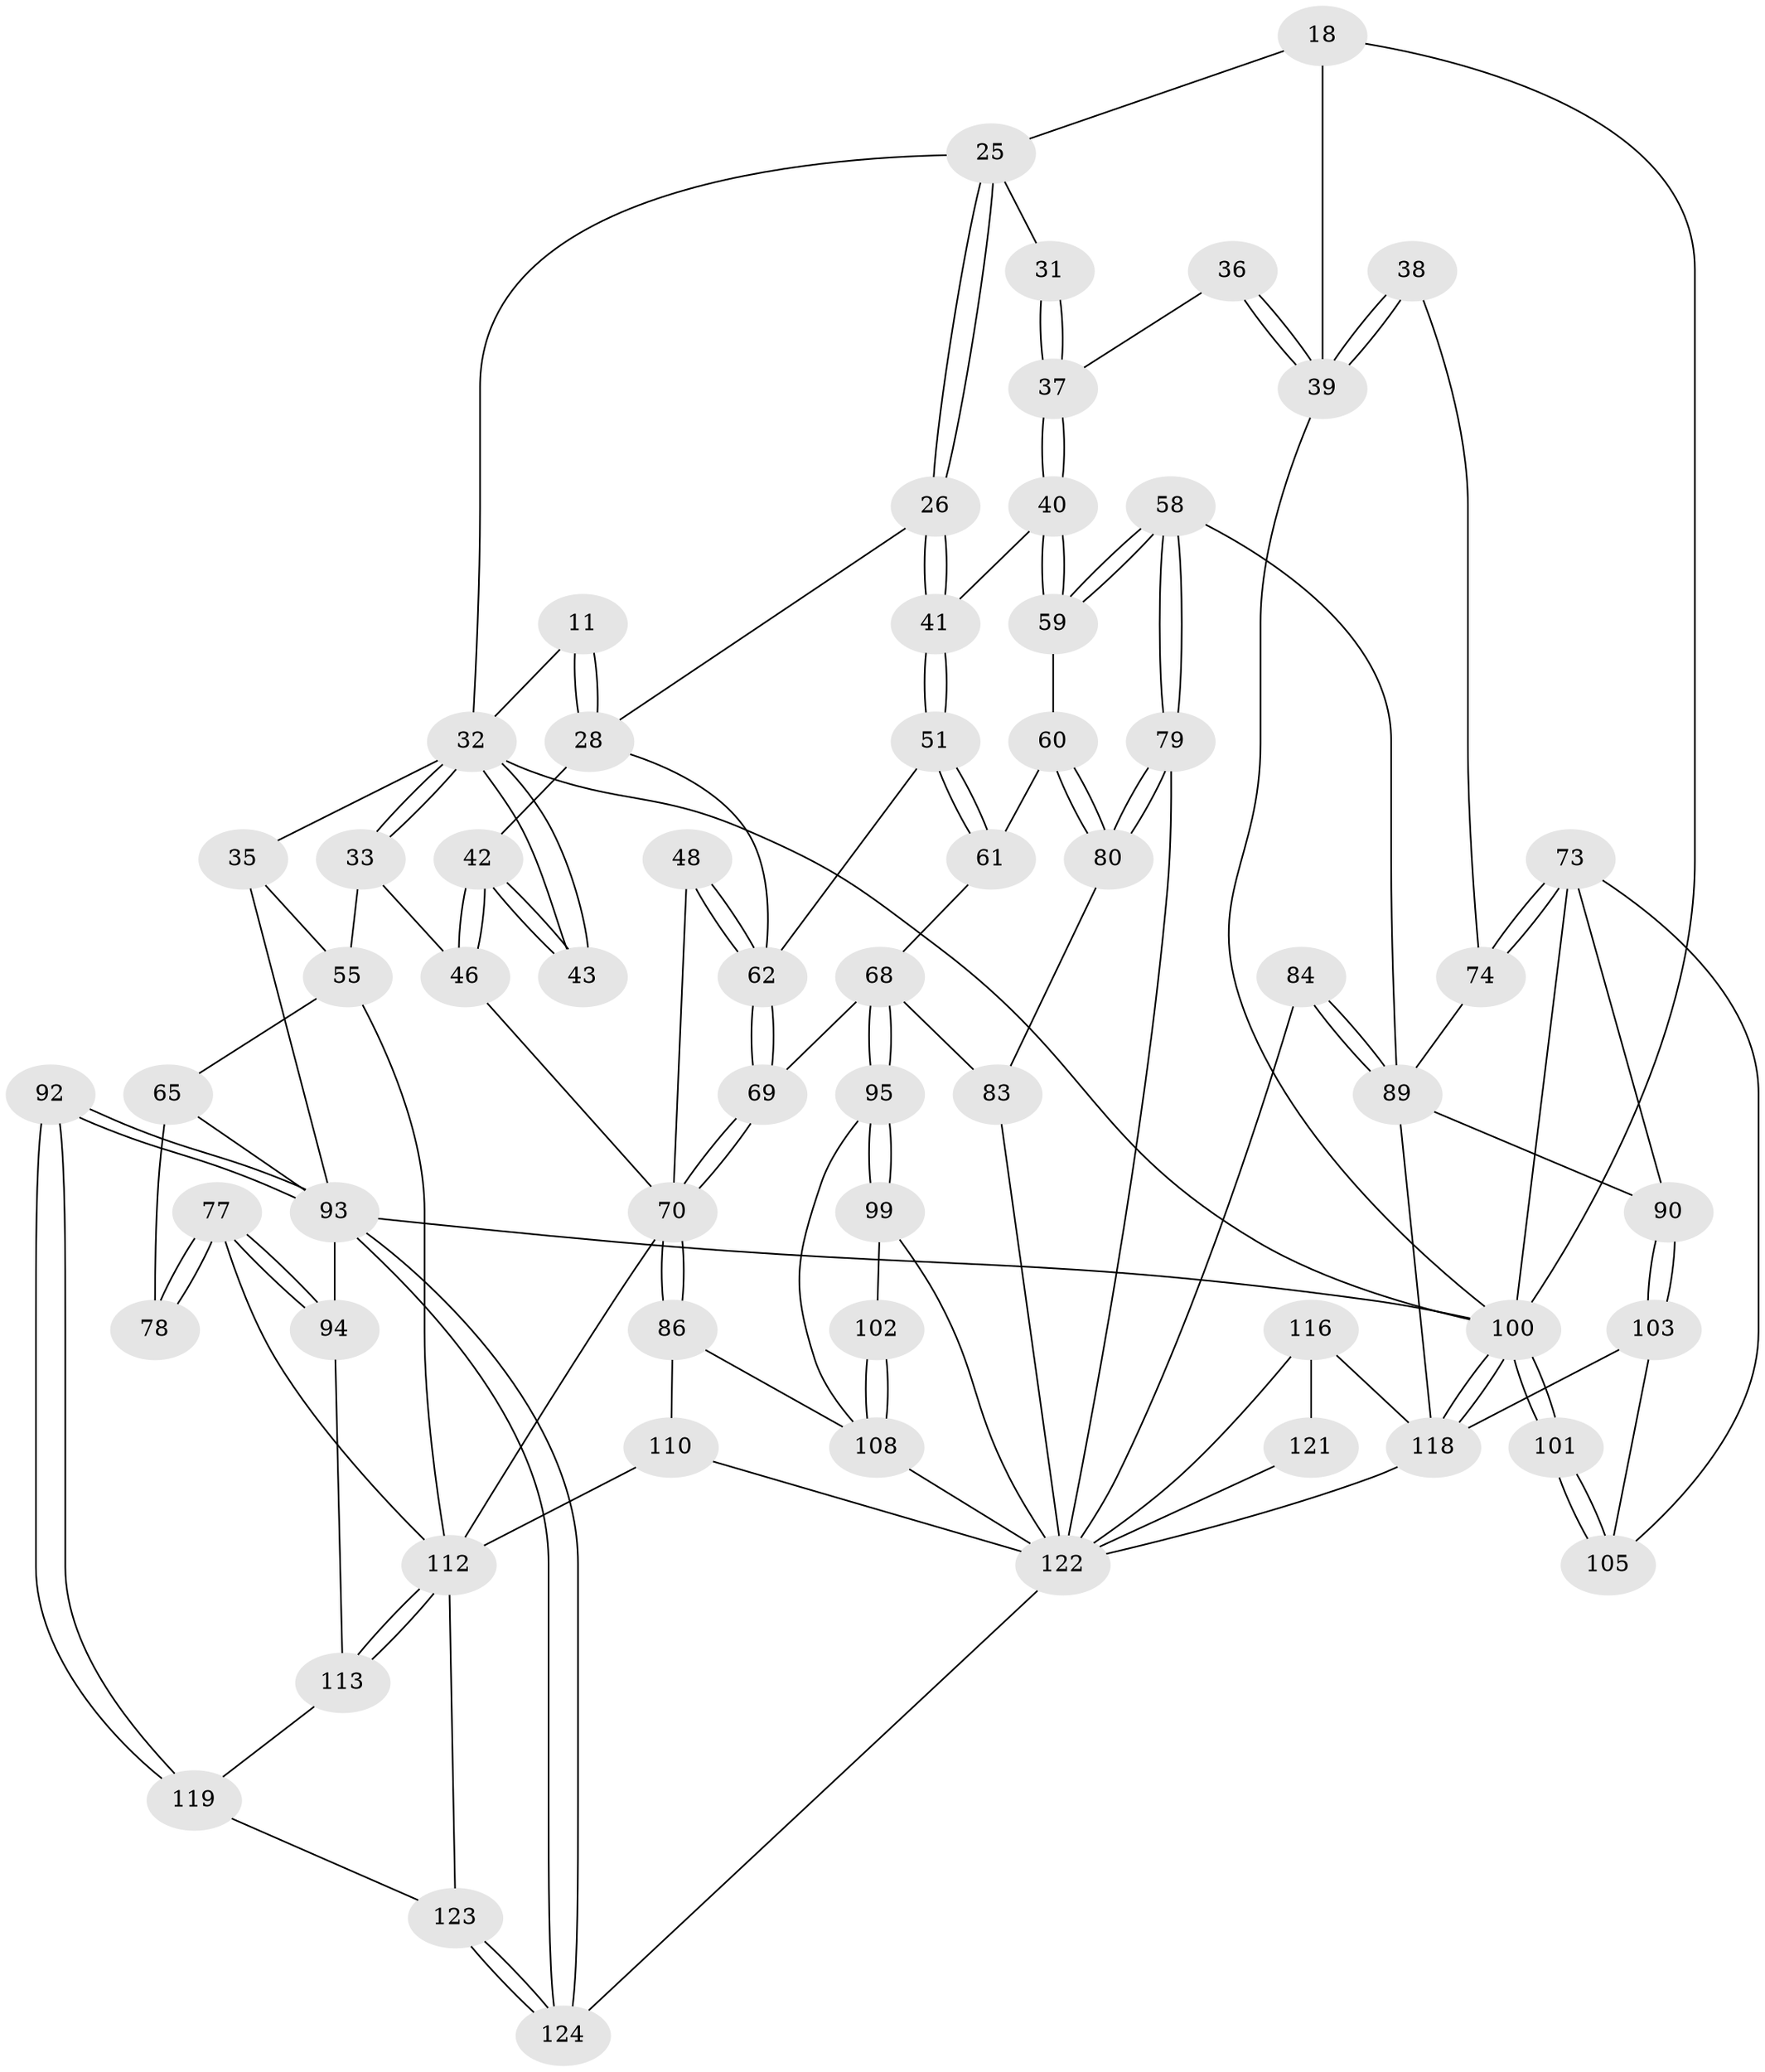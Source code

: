 // original degree distribution, {3: 0.024193548387096774, 4: 0.22580645161290322, 6: 0.22580645161290322, 5: 0.5241935483870968}
// Generated by graph-tools (version 1.1) at 2025/06/03/04/25 22:06:13]
// undirected, 62 vertices, 142 edges
graph export_dot {
graph [start="1"]
  node [color=gray90,style=filled];
  11 [pos="+0.35971418239790925+0.25383623136675243"];
  18 [pos="+0.9348372941094415+0.13742251388717022",super="+13+14"];
  25 [pos="+0.49517524069913127+0.2042897579253446",super="+16+15"];
  26 [pos="+0.44032074949909517+0.26666232033313536"];
  28 [pos="+0.3788704813426205+0.28192600309628313",super="+27"];
  31 [pos="+0.5890424597117361+0.26145031651012096"];
  32 [pos="+0.14877082291239388+0.2501968975373836",super="+21+20+12"];
  33 [pos="+0.12085629501995507+0.32121656679093435"];
  35 [pos="+0+0.3558667104136731",super="+19"];
  36 [pos="+0.7249559771142067+0.3261974330148468"];
  37 [pos="+0.6339946369849384+0.3661677472395957"];
  38 [pos="+0.8831214596879058+0.4160122480545344"];
  39 [pos="+0.8726928271341922+0.40527959356772886",super="+23+24+30"];
  40 [pos="+0.6334373297858924+0.36683771214545063"];
  41 [pos="+0.5762629849007278+0.39842148725920246"];
  42 [pos="+0.33892664406515444+0.30815441024747825"];
  43 [pos="+0.2776483999780549+0.30338849544877267"];
  46 [pos="+0.30790938383094063+0.36211789680802053",super="+45"];
  48 [pos="+0.3582465536408641+0.45879275958162136"];
  51 [pos="+0.5579669324835683+0.42864561768308923"];
  55 [pos="+0.1305856429575172+0.49339302802113283",super="+34"];
  58 [pos="+0.7526368626652348+0.54115805771601"];
  59 [pos="+0.7291582960416703+0.5337268996529156"];
  60 [pos="+0.6144936444703674+0.5518117490191176"];
  61 [pos="+0.5875867641608036+0.5495473482648685"];
  62 [pos="+0.43190102285028215+0.5301513079524773",super="+52+47"];
  65 [pos="+0+0.501678235327133",super="+64"];
  68 [pos="+0.49154761646102774+0.6129728015907193",super="+67"];
  69 [pos="+0.4326059104218126+0.5786452786679175"];
  70 [pos="+0.32927314386063505+0.6139615268748544",super="+53+50"];
  73 [pos="+0.9714083679443012+0.6327170203752174",super="+72"];
  74 [pos="+0.8948198667102706+0.6317603818597995",super="+56"];
  77 [pos="+0.06206623391800527+0.6781005835803129"];
  78 [pos="+0.056158326195324564+0.6380054237769324"];
  79 [pos="+0.7313619520326322+0.7019722365299086"];
  80 [pos="+0.7009601191457745+0.6939883147437953"];
  83 [pos="+0.5821265208682268+0.6880772609085645"];
  84 [pos="+0.7423252194803416+0.7055669967133392"];
  86 [pos="+0.3278158548595603+0.702418522535765"];
  89 [pos="+0.8085254773188967+0.7446180920797094",super="+88+81+82"];
  90 [pos="+0.9016804177109304+0.7305435131972939"];
  92 [pos="+0+0.798373407451014"];
  93 [pos="+0+1",super="+5+91"];
  94 [pos="+0+0.7113566809283342"];
  95 [pos="+0.4728645016917723+0.6538648276929533"];
  99 [pos="+0.4738779318182695+0.7651471370991509"];
  100 [pos="+1+1",super="+4+71"];
  101 [pos="+1+0.7835531780554005"];
  102 [pos="+0.46772348174512174+0.7643730356465729"];
  103 [pos="+0.8921168739168885+0.7678914712239953"];
  105 [pos="+0.8947751595067261+0.7673449635693935"];
  108 [pos="+0.3266599522916772+0.8100025776851036",super="+97+96"];
  110 [pos="+0.22986374779178595+0.8718344426944843",super="+87"];
  112 [pos="+0.16080064864119498+0.8500761715231118",super="+76+75+111"];
  113 [pos="+0.08904338806960506+0.8334197020871223"];
  116 [pos="+0.7265995638906476+0.8622839858457859",super="+115"];
  118 [pos="+1+1",super="+114"];
  119 [pos="+0+0.8468406222043499"];
  121 [pos="+0.7666973193241732+0.9142831740785721"];
  122 [pos="+0.5476530485771641+1",super="+117+120+106"];
  123 [pos="+0.1507824613852372+0.961717133272618"];
  124 [pos="+0.09169170713409991+1"];
  11 -- 28;
  11 -- 28;
  11 -- 32 [weight=2];
  18 -- 39 [weight=2];
  18 -- 100 [weight=2];
  18 -- 25;
  25 -- 26;
  25 -- 26;
  25 -- 31 [weight=2];
  25 -- 32;
  26 -- 41;
  26 -- 41;
  26 -- 28;
  28 -- 42;
  28 -- 62;
  31 -- 37;
  31 -- 37;
  32 -- 33;
  32 -- 33;
  32 -- 43;
  32 -- 43;
  32 -- 35 [weight=3];
  32 -- 100;
  33 -- 46;
  33 -- 55;
  35 -- 93 [weight=2];
  35 -- 55;
  36 -- 37;
  36 -- 39 [weight=2];
  36 -- 39;
  37 -- 40;
  37 -- 40;
  38 -- 39 [weight=2];
  38 -- 39;
  38 -- 74;
  39 -- 100;
  40 -- 41;
  40 -- 59;
  40 -- 59;
  41 -- 51;
  41 -- 51;
  42 -- 43;
  42 -- 43;
  42 -- 46;
  42 -- 46;
  46 -- 70 [weight=2];
  48 -- 62 [weight=2];
  48 -- 62;
  48 -- 70;
  51 -- 61;
  51 -- 61;
  51 -- 62;
  55 -- 65;
  55 -- 112;
  58 -- 59;
  58 -- 59;
  58 -- 79;
  58 -- 79;
  58 -- 89;
  59 -- 60;
  60 -- 61;
  60 -- 80;
  60 -- 80;
  61 -- 68;
  62 -- 69;
  62 -- 69;
  65 -- 78 [weight=2];
  65 -- 93;
  68 -- 69;
  68 -- 95;
  68 -- 95;
  68 -- 83;
  69 -- 70;
  69 -- 70;
  70 -- 86;
  70 -- 86;
  70 -- 112;
  73 -- 74;
  73 -- 74;
  73 -- 90;
  73 -- 100;
  73 -- 105;
  74 -- 89 [weight=2];
  77 -- 78;
  77 -- 78;
  77 -- 94;
  77 -- 94;
  77 -- 112;
  79 -- 80;
  79 -- 80;
  79 -- 122;
  80 -- 83;
  83 -- 122;
  84 -- 89 [weight=2];
  84 -- 89;
  84 -- 122;
  86 -- 110;
  86 -- 108;
  89 -- 90;
  89 -- 118;
  90 -- 103;
  90 -- 103;
  92 -- 93 [weight=2];
  92 -- 93;
  92 -- 119;
  92 -- 119;
  93 -- 124;
  93 -- 124;
  93 -- 100 [weight=2];
  93 -- 94;
  94 -- 113;
  95 -- 99;
  95 -- 99;
  95 -- 108;
  99 -- 102;
  99 -- 122;
  100 -- 101 [weight=2];
  100 -- 101;
  100 -- 118;
  100 -- 118;
  101 -- 105;
  101 -- 105;
  102 -- 108 [weight=2];
  102 -- 108;
  103 -- 105;
  103 -- 118;
  108 -- 122;
  110 -- 112 [weight=2];
  110 -- 122;
  112 -- 113;
  112 -- 113;
  112 -- 123;
  113 -- 119;
  116 -- 121 [weight=2];
  116 -- 122;
  116 -- 118;
  118 -- 122;
  119 -- 123;
  121 -- 122;
  122 -- 124;
  123 -- 124;
  123 -- 124;
}
